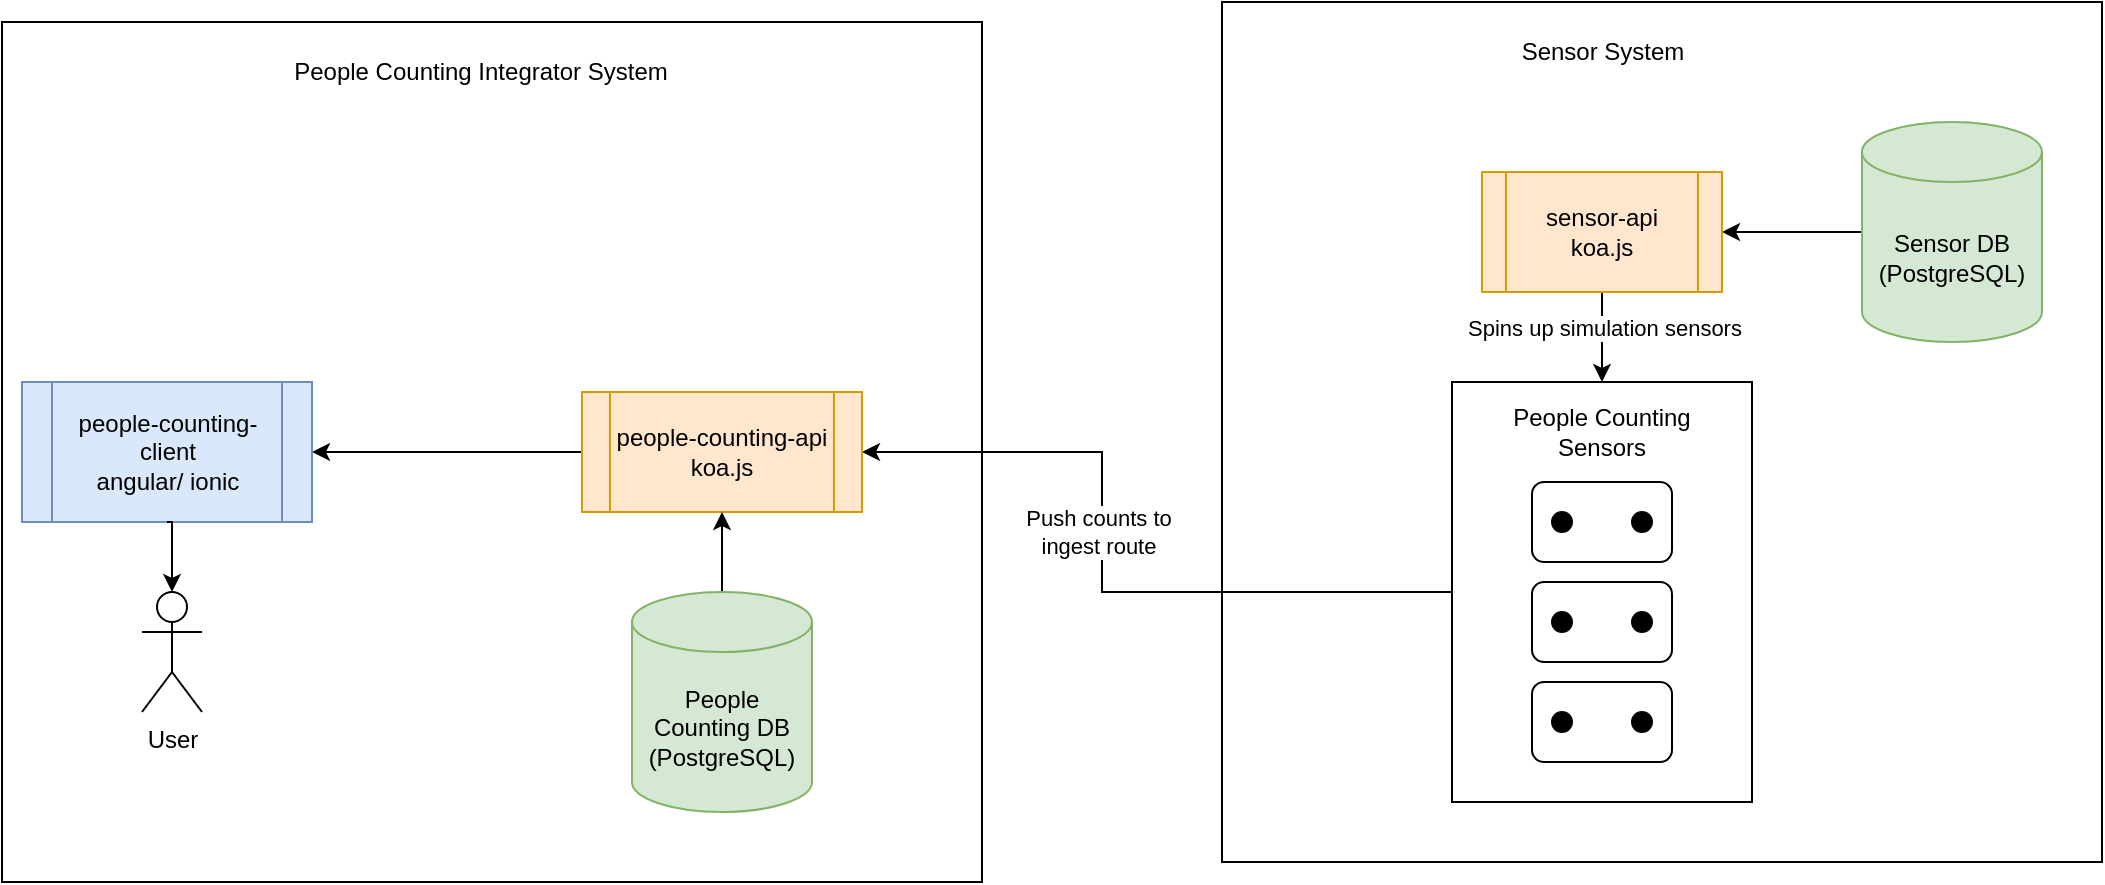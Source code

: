 <mxfile version="26.1.1">
  <diagram name="Page-1" id="KW4KV1JRnlx-CsQ949Hj">
    <mxGraphModel dx="1363" dy="871" grid="1" gridSize="10" guides="1" tooltips="1" connect="1" arrows="1" fold="1" page="1" pageScale="1" pageWidth="1100" pageHeight="850" math="0" shadow="0">
      <root>
        <mxCell id="0" />
        <mxCell id="1" parent="0" />
        <mxCell id="V9qVlPGY5hBEQCjkdHOu-80" value="" style="group" parent="1" vertex="1" connectable="0">
          <mxGeometry x="20" y="100" width="490" height="430" as="geometry" />
        </mxCell>
        <mxCell id="V9qVlPGY5hBEQCjkdHOu-74" value="" style="rounded=0;whiteSpace=wrap;html=1;" parent="V9qVlPGY5hBEQCjkdHOu-80" vertex="1">
          <mxGeometry width="490" height="430" as="geometry" />
        </mxCell>
        <mxCell id="V9qVlPGY5hBEQCjkdHOu-75" value="People Counting Integrator System" style="text;html=1;align=center;verticalAlign=middle;whiteSpace=wrap;rounded=0;" parent="V9qVlPGY5hBEQCjkdHOu-80" vertex="1">
          <mxGeometry x="142.5" y="10" width="192.5" height="30" as="geometry" />
        </mxCell>
        <mxCell id="V9qVlPGY5hBEQCjkdHOu-49" value="" style="rounded=0;whiteSpace=wrap;html=1;" parent="1" vertex="1">
          <mxGeometry x="630" y="90" width="440" height="430" as="geometry" />
        </mxCell>
        <mxCell id="s_7Wc5aM7_GYv-c3CfpL-1" style="edgeStyle=orthogonalEdgeStyle;rounded=0;orthogonalLoop=1;jettySize=auto;html=1;exitX=0;exitY=0.5;exitDx=0;exitDy=0;" parent="1" source="V9qVlPGY5hBEQCjkdHOu-17" target="V9qVlPGY5hBEQCjkdHOu-25" edge="1">
          <mxGeometry relative="1" as="geometry">
            <Array as="points">
              <mxPoint x="570" y="385" />
              <mxPoint x="570" y="315" />
            </Array>
          </mxGeometry>
        </mxCell>
        <mxCell id="s_7Wc5aM7_GYv-c3CfpL-2" value="Push counts to&lt;div&gt;ingest route&lt;/div&gt;" style="edgeLabel;html=1;align=center;verticalAlign=middle;resizable=0;points=[];" parent="s_7Wc5aM7_GYv-c3CfpL-1" vertex="1" connectable="0">
          <mxGeometry x="0.124" y="2" relative="1" as="geometry">
            <mxPoint as="offset" />
          </mxGeometry>
        </mxCell>
        <mxCell id="V9qVlPGY5hBEQCjkdHOu-17" value="" style="rounded=0;whiteSpace=wrap;html=1;" parent="1" vertex="1">
          <mxGeometry x="745" y="280" width="150" height="210" as="geometry" />
        </mxCell>
        <mxCell id="V9qVlPGY5hBEQCjkdHOu-47" style="edgeStyle=orthogonalEdgeStyle;rounded=0;orthogonalLoop=1;jettySize=auto;html=1;exitX=0;exitY=0.5;exitDx=0;exitDy=0;exitPerimeter=0;" parent="1" source="V9qVlPGY5hBEQCjkdHOu-4" target="V9qVlPGY5hBEQCjkdHOu-5" edge="1">
          <mxGeometry relative="1" as="geometry" />
        </mxCell>
        <mxCell id="V9qVlPGY5hBEQCjkdHOu-4" value="Sensor DB&lt;div&gt;(PostgreSQL)&lt;/div&gt;" style="shape=cylinder3;whiteSpace=wrap;html=1;boundedLbl=1;backgroundOutline=1;size=15;fillColor=#d5e8d4;strokeColor=#82b366;" parent="1" vertex="1">
          <mxGeometry x="950" y="150" width="90" height="110" as="geometry" />
        </mxCell>
        <mxCell id="V9qVlPGY5hBEQCjkdHOu-23" style="edgeStyle=orthogonalEdgeStyle;rounded=0;orthogonalLoop=1;jettySize=auto;html=1;exitX=0.5;exitY=1;exitDx=0;exitDy=0;entryX=0.5;entryY=0;entryDx=0;entryDy=0;" parent="1" source="V9qVlPGY5hBEQCjkdHOu-5" target="V9qVlPGY5hBEQCjkdHOu-17" edge="1">
          <mxGeometry relative="1" as="geometry" />
        </mxCell>
        <mxCell id="V9qVlPGY5hBEQCjkdHOu-24" value="Spins up simulation sensors" style="edgeLabel;html=1;align=center;verticalAlign=middle;resizable=0;points=[];" parent="V9qVlPGY5hBEQCjkdHOu-23" vertex="1" connectable="0">
          <mxGeometry x="-0.21" y="1" relative="1" as="geometry">
            <mxPoint as="offset" />
          </mxGeometry>
        </mxCell>
        <mxCell id="V9qVlPGY5hBEQCjkdHOu-5" value="sensor-api&lt;div&gt;koa.js&lt;/div&gt;" style="shape=process;whiteSpace=wrap;html=1;backgroundOutline=1;fillColor=#ffe6cc;strokeColor=#d79b00;" parent="1" vertex="1">
          <mxGeometry x="760" y="175" width="120" height="60" as="geometry" />
        </mxCell>
        <mxCell id="V9qVlPGY5hBEQCjkdHOu-12" value="" style="group" parent="1" vertex="1" connectable="0">
          <mxGeometry x="785" y="330" width="70" height="40" as="geometry" />
        </mxCell>
        <mxCell id="V9qVlPGY5hBEQCjkdHOu-7" value="" style="rounded=1;whiteSpace=wrap;html=1;" parent="V9qVlPGY5hBEQCjkdHOu-12" vertex="1">
          <mxGeometry width="70" height="40" as="geometry" />
        </mxCell>
        <mxCell id="V9qVlPGY5hBEQCjkdHOu-8" value="" style="ellipse;whiteSpace=wrap;html=1;aspect=fixed;fillColor=#000000;" parent="V9qVlPGY5hBEQCjkdHOu-12" vertex="1">
          <mxGeometry x="10" y="15" width="10" height="10" as="geometry" />
        </mxCell>
        <mxCell id="V9qVlPGY5hBEQCjkdHOu-10" value="" style="ellipse;whiteSpace=wrap;html=1;aspect=fixed;fillColor=#000000;" parent="V9qVlPGY5hBEQCjkdHOu-12" vertex="1">
          <mxGeometry x="50" y="15" width="10" height="10" as="geometry" />
        </mxCell>
        <mxCell id="V9qVlPGY5hBEQCjkdHOu-13" value="" style="group" parent="1" vertex="1" connectable="0">
          <mxGeometry x="785" y="380" width="70" height="40" as="geometry" />
        </mxCell>
        <mxCell id="V9qVlPGY5hBEQCjkdHOu-14" value="" style="rounded=1;whiteSpace=wrap;html=1;" parent="V9qVlPGY5hBEQCjkdHOu-13" vertex="1">
          <mxGeometry width="70" height="40" as="geometry" />
        </mxCell>
        <mxCell id="V9qVlPGY5hBEQCjkdHOu-15" value="" style="ellipse;whiteSpace=wrap;html=1;aspect=fixed;fillColor=#000000;" parent="V9qVlPGY5hBEQCjkdHOu-13" vertex="1">
          <mxGeometry x="10" y="15" width="10" height="10" as="geometry" />
        </mxCell>
        <mxCell id="V9qVlPGY5hBEQCjkdHOu-16" value="" style="ellipse;whiteSpace=wrap;html=1;aspect=fixed;fillColor=#000000;" parent="V9qVlPGY5hBEQCjkdHOu-13" vertex="1">
          <mxGeometry x="50" y="15" width="10" height="10" as="geometry" />
        </mxCell>
        <mxCell id="V9qVlPGY5hBEQCjkdHOu-18" value="" style="group" parent="1" vertex="1" connectable="0">
          <mxGeometry x="785" y="430" width="70" height="40" as="geometry" />
        </mxCell>
        <mxCell id="V9qVlPGY5hBEQCjkdHOu-19" value="" style="rounded=1;whiteSpace=wrap;html=1;" parent="V9qVlPGY5hBEQCjkdHOu-18" vertex="1">
          <mxGeometry width="70" height="40" as="geometry" />
        </mxCell>
        <mxCell id="V9qVlPGY5hBEQCjkdHOu-20" value="" style="ellipse;whiteSpace=wrap;html=1;aspect=fixed;fillColor=#000000;" parent="V9qVlPGY5hBEQCjkdHOu-18" vertex="1">
          <mxGeometry x="10" y="15" width="10" height="10" as="geometry" />
        </mxCell>
        <mxCell id="V9qVlPGY5hBEQCjkdHOu-21" value="" style="ellipse;whiteSpace=wrap;html=1;aspect=fixed;fillColor=#000000;" parent="V9qVlPGY5hBEQCjkdHOu-18" vertex="1">
          <mxGeometry x="50" y="15" width="10" height="10" as="geometry" />
        </mxCell>
        <mxCell id="V9qVlPGY5hBEQCjkdHOu-22" value="People Counting Sensors" style="text;html=1;align=center;verticalAlign=middle;whiteSpace=wrap;rounded=0;" parent="1" vertex="1">
          <mxGeometry x="770" y="290" width="100" height="30" as="geometry" />
        </mxCell>
        <mxCell id="V9qVlPGY5hBEQCjkdHOu-62" style="edgeStyle=orthogonalEdgeStyle;rounded=0;orthogonalLoop=1;jettySize=auto;html=1;exitX=0;exitY=0.5;exitDx=0;exitDy=0;entryX=1;entryY=0.5;entryDx=0;entryDy=0;" parent="1" source="V9qVlPGY5hBEQCjkdHOu-25" target="V9qVlPGY5hBEQCjkdHOu-61" edge="1">
          <mxGeometry relative="1" as="geometry" />
        </mxCell>
        <mxCell id="V9qVlPGY5hBEQCjkdHOu-25" value="people-counting-api&lt;div&gt;koa.js&lt;/div&gt;" style="shape=process;whiteSpace=wrap;html=1;backgroundOutline=1;fillColor=#ffe6cc;strokeColor=#d79b00;" parent="1" vertex="1">
          <mxGeometry x="310" y="285" width="140" height="60" as="geometry" />
        </mxCell>
        <mxCell id="V9qVlPGY5hBEQCjkdHOu-38" value="User" style="shape=umlActor;verticalLabelPosition=bottom;verticalAlign=top;html=1;outlineConnect=0;" parent="1" vertex="1">
          <mxGeometry x="90" y="385" width="30" height="60" as="geometry" />
        </mxCell>
        <mxCell id="V9qVlPGY5hBEQCjkdHOu-46" style="edgeStyle=orthogonalEdgeStyle;rounded=0;orthogonalLoop=1;jettySize=auto;html=1;exitX=0.5;exitY=0;exitDx=0;exitDy=0;exitPerimeter=0;entryX=0.5;entryY=1;entryDx=0;entryDy=0;" parent="1" source="V9qVlPGY5hBEQCjkdHOu-44" target="V9qVlPGY5hBEQCjkdHOu-25" edge="1">
          <mxGeometry relative="1" as="geometry" />
        </mxCell>
        <mxCell id="V9qVlPGY5hBEQCjkdHOu-44" value="People Counting DB&lt;div&gt;(PostgreSQL)&lt;/div&gt;" style="shape=cylinder3;whiteSpace=wrap;html=1;boundedLbl=1;backgroundOutline=1;size=15;fillColor=#d5e8d4;strokeColor=#82b366;" parent="1" vertex="1">
          <mxGeometry x="335" y="385" width="90" height="110" as="geometry" />
        </mxCell>
        <mxCell id="V9qVlPGY5hBEQCjkdHOu-61" value="people-counting-client&lt;div&gt;angular/ ionic&lt;/div&gt;" style="shape=process;whiteSpace=wrap;html=1;backgroundOutline=1;fillColor=#dae8fc;strokeColor=#6c8ebf;" parent="1" vertex="1">
          <mxGeometry x="30" y="280" width="145" height="70" as="geometry" />
        </mxCell>
        <mxCell id="V9qVlPGY5hBEQCjkdHOu-64" style="edgeStyle=orthogonalEdgeStyle;rounded=0;orthogonalLoop=1;jettySize=auto;html=1;exitX=0.5;exitY=1;exitDx=0;exitDy=0;entryX=0.5;entryY=0;entryDx=0;entryDy=0;entryPerimeter=0;" parent="1" source="V9qVlPGY5hBEQCjkdHOu-61" target="V9qVlPGY5hBEQCjkdHOu-38" edge="1">
          <mxGeometry relative="1" as="geometry" />
        </mxCell>
        <mxCell id="V9qVlPGY5hBEQCjkdHOu-72" value="Sensor System" style="text;html=1;align=center;verticalAlign=middle;whiteSpace=wrap;rounded=0;" parent="1" vertex="1">
          <mxGeometry x="752.5" y="100" width="135" height="30" as="geometry" />
        </mxCell>
      </root>
    </mxGraphModel>
  </diagram>
</mxfile>
